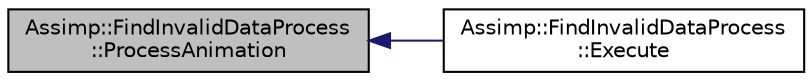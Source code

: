 digraph "Assimp::FindInvalidDataProcess::ProcessAnimation"
{
  edge [fontname="Helvetica",fontsize="10",labelfontname="Helvetica",labelfontsize="10"];
  node [fontname="Helvetica",fontsize="10",shape=record];
  rankdir="LR";
  Node1 [label="Assimp::FindInvalidDataProcess\l::ProcessAnimation",height=0.2,width=0.4,color="black", fillcolor="grey75", style="filled", fontcolor="black"];
  Node1 -> Node2 [dir="back",color="midnightblue",fontsize="10",style="solid",fontname="Helvetica"];
  Node2 [label="Assimp::FindInvalidDataProcess\l::Execute",height=0.2,width=0.4,color="black", fillcolor="white", style="filled",URL="$class_assimp_1_1_find_invalid_data_process.html#a32ad25ce5450915d722b7e7236e2ccac"];
}

